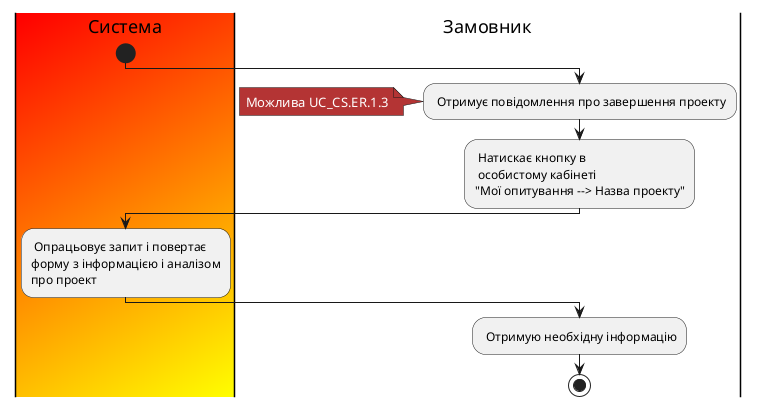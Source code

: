 @startuml
skinparam ArchimateBackgroundColor #ffffff
skinparam	shadowing false
skinparam Note {
	BackgroundColor #B43434
	FontColor #ffffff
}
|#Red/Yellow|Система| 

start
|Замовник|
: Отримує повідомлення про завершення проекту;
note left
	Можлива UC_CS.ER.1.3
end note
: Натискає кнопку в\n особистому кабінеті \n"Мої опитування --> Назва проекту";

|#Red/Yellow|Система| 
: Опрацьовує запит і повертає 
форму з інформацією і аналізом
про проект; 

|Замовник|
: Отримую необхідну інформацію;


stop;


@enduml
